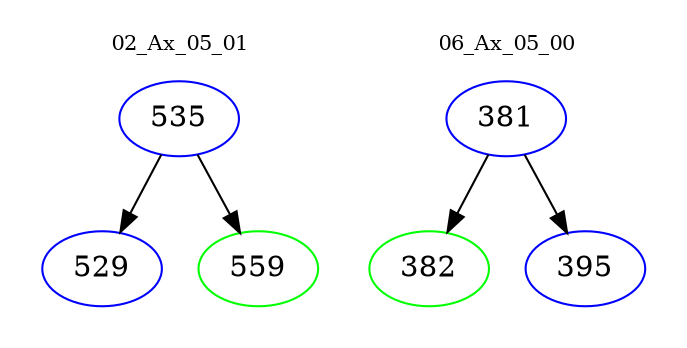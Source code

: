 digraph{
subgraph cluster_0 {
color = white
label = "02_Ax_05_01";
fontsize=10;
T0_535 [label="535", color="blue"]
T0_535 -> T0_529 [color="black"]
T0_529 [label="529", color="blue"]
T0_535 -> T0_559 [color="black"]
T0_559 [label="559", color="green"]
}
subgraph cluster_1 {
color = white
label = "06_Ax_05_00";
fontsize=10;
T1_381 [label="381", color="blue"]
T1_381 -> T1_382 [color="black"]
T1_382 [label="382", color="green"]
T1_381 -> T1_395 [color="black"]
T1_395 [label="395", color="blue"]
}
}
